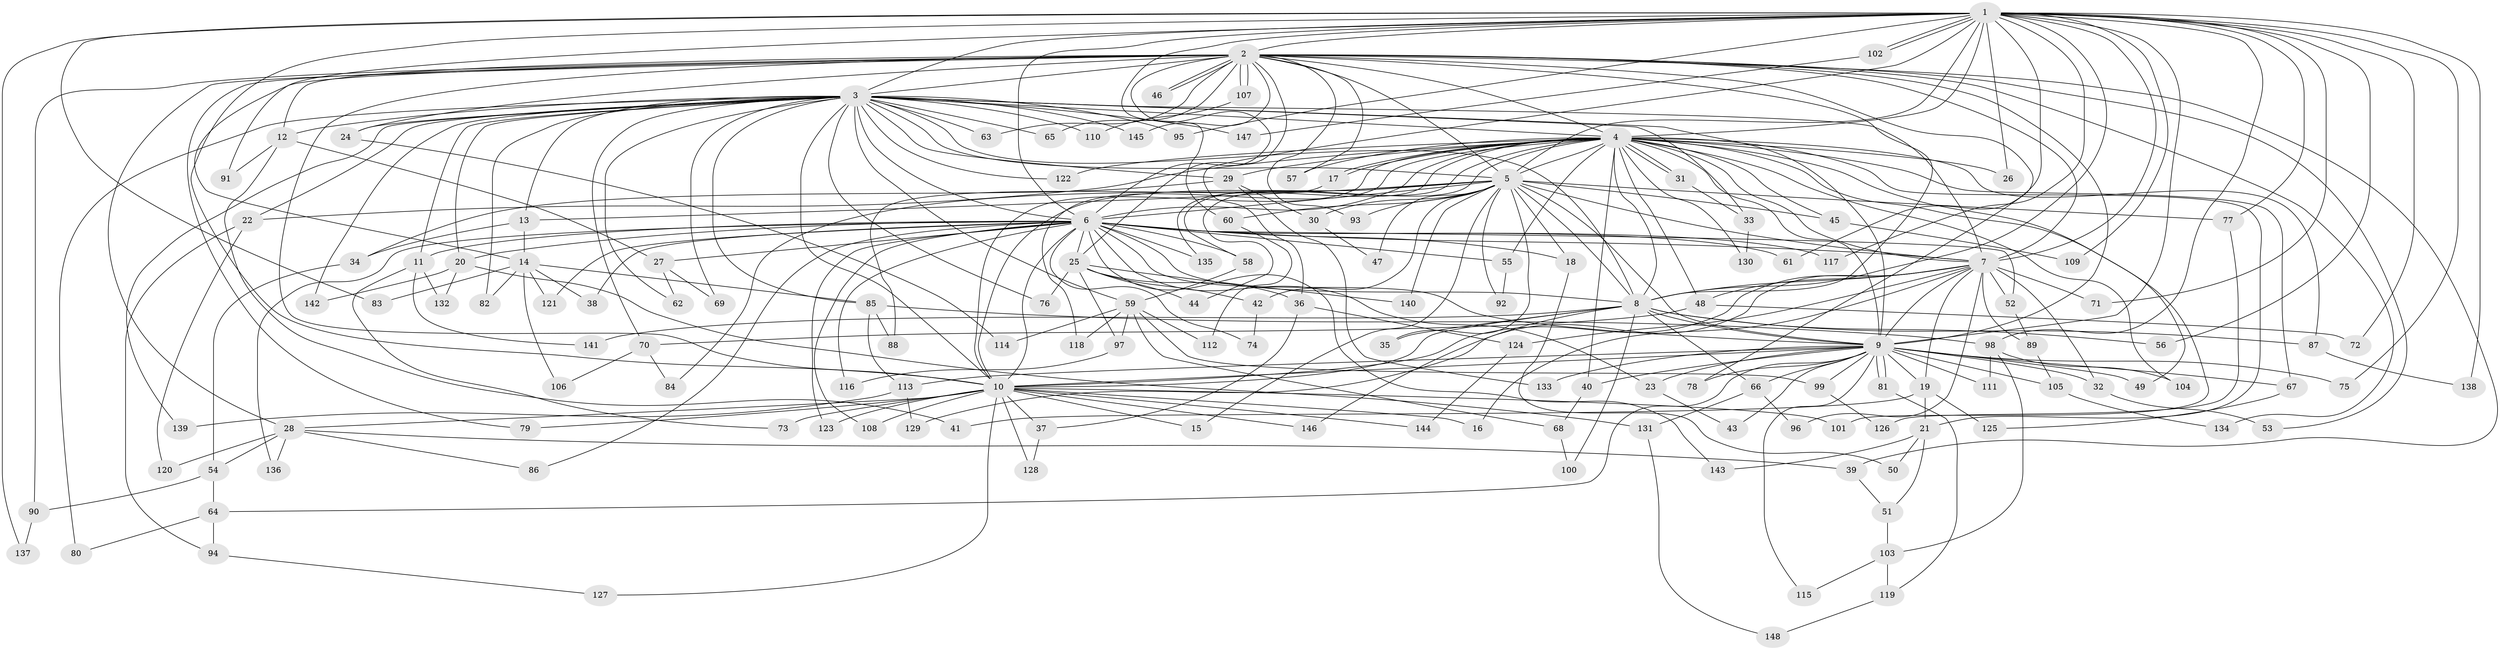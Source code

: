 // Generated by graph-tools (version 1.1) at 2025/01/03/09/25 03:01:17]
// undirected, 148 vertices, 321 edges
graph export_dot {
graph [start="1"]
  node [color=gray90,style=filled];
  1;
  2;
  3;
  4;
  5;
  6;
  7;
  8;
  9;
  10;
  11;
  12;
  13;
  14;
  15;
  16;
  17;
  18;
  19;
  20;
  21;
  22;
  23;
  24;
  25;
  26;
  27;
  28;
  29;
  30;
  31;
  32;
  33;
  34;
  35;
  36;
  37;
  38;
  39;
  40;
  41;
  42;
  43;
  44;
  45;
  46;
  47;
  48;
  49;
  50;
  51;
  52;
  53;
  54;
  55;
  56;
  57;
  58;
  59;
  60;
  61;
  62;
  63;
  64;
  65;
  66;
  67;
  68;
  69;
  70;
  71;
  72;
  73;
  74;
  75;
  76;
  77;
  78;
  79;
  80;
  81;
  82;
  83;
  84;
  85;
  86;
  87;
  88;
  89;
  90;
  91;
  92;
  93;
  94;
  95;
  96;
  97;
  98;
  99;
  100;
  101;
  102;
  103;
  104;
  105;
  106;
  107;
  108;
  109;
  110;
  111;
  112;
  113;
  114;
  115;
  116;
  117;
  118;
  119;
  120;
  121;
  122;
  123;
  124;
  125;
  126;
  127;
  128;
  129;
  130;
  131;
  132;
  133;
  134;
  135;
  136;
  137;
  138;
  139;
  140;
  141;
  142;
  143;
  144;
  145;
  146;
  147;
  148;
  1 -- 2;
  1 -- 3;
  1 -- 4;
  1 -- 5;
  1 -- 6;
  1 -- 7;
  1 -- 8;
  1 -- 9;
  1 -- 10;
  1 -- 26;
  1 -- 36;
  1 -- 56;
  1 -- 60;
  1 -- 61;
  1 -- 71;
  1 -- 72;
  1 -- 75;
  1 -- 77;
  1 -- 83;
  1 -- 91;
  1 -- 95;
  1 -- 98;
  1 -- 102;
  1 -- 102;
  1 -- 109;
  1 -- 117;
  1 -- 137;
  1 -- 138;
  2 -- 3;
  2 -- 4;
  2 -- 5;
  2 -- 6;
  2 -- 7;
  2 -- 8;
  2 -- 9;
  2 -- 10;
  2 -- 12;
  2 -- 14;
  2 -- 24;
  2 -- 25;
  2 -- 28;
  2 -- 39;
  2 -- 46;
  2 -- 46;
  2 -- 53;
  2 -- 57;
  2 -- 63;
  2 -- 65;
  2 -- 78;
  2 -- 79;
  2 -- 90;
  2 -- 93;
  2 -- 107;
  2 -- 107;
  2 -- 134;
  2 -- 145;
  3 -- 4;
  3 -- 5;
  3 -- 6;
  3 -- 7;
  3 -- 8;
  3 -- 9;
  3 -- 10;
  3 -- 11;
  3 -- 12;
  3 -- 13;
  3 -- 20;
  3 -- 22;
  3 -- 24;
  3 -- 29;
  3 -- 33;
  3 -- 59;
  3 -- 62;
  3 -- 63;
  3 -- 65;
  3 -- 69;
  3 -- 70;
  3 -- 76;
  3 -- 80;
  3 -- 82;
  3 -- 85;
  3 -- 95;
  3 -- 110;
  3 -- 122;
  3 -- 139;
  3 -- 142;
  3 -- 145;
  3 -- 147;
  4 -- 5;
  4 -- 6;
  4 -- 7;
  4 -- 8;
  4 -- 9;
  4 -- 10;
  4 -- 17;
  4 -- 17;
  4 -- 21;
  4 -- 22;
  4 -- 26;
  4 -- 29;
  4 -- 31;
  4 -- 31;
  4 -- 40;
  4 -- 44;
  4 -- 45;
  4 -- 48;
  4 -- 49;
  4 -- 55;
  4 -- 57;
  4 -- 58;
  4 -- 67;
  4 -- 87;
  4 -- 101;
  4 -- 104;
  4 -- 118;
  4 -- 122;
  4 -- 130;
  4 -- 135;
  5 -- 6;
  5 -- 7;
  5 -- 8;
  5 -- 9;
  5 -- 10;
  5 -- 13;
  5 -- 15;
  5 -- 18;
  5 -- 30;
  5 -- 35;
  5 -- 42;
  5 -- 45;
  5 -- 47;
  5 -- 60;
  5 -- 77;
  5 -- 84;
  5 -- 92;
  5 -- 93;
  5 -- 140;
  6 -- 7;
  6 -- 8;
  6 -- 9;
  6 -- 10;
  6 -- 11;
  6 -- 18;
  6 -- 20;
  6 -- 23;
  6 -- 25;
  6 -- 27;
  6 -- 38;
  6 -- 52;
  6 -- 55;
  6 -- 58;
  6 -- 61;
  6 -- 74;
  6 -- 86;
  6 -- 108;
  6 -- 116;
  6 -- 117;
  6 -- 121;
  6 -- 123;
  6 -- 135;
  6 -- 136;
  6 -- 143;
  7 -- 8;
  7 -- 9;
  7 -- 10;
  7 -- 16;
  7 -- 19;
  7 -- 32;
  7 -- 48;
  7 -- 52;
  7 -- 71;
  7 -- 89;
  7 -- 96;
  7 -- 124;
  7 -- 129;
  8 -- 9;
  8 -- 10;
  8 -- 35;
  8 -- 56;
  8 -- 66;
  8 -- 87;
  8 -- 100;
  8 -- 141;
  8 -- 146;
  9 -- 10;
  9 -- 19;
  9 -- 23;
  9 -- 32;
  9 -- 40;
  9 -- 43;
  9 -- 49;
  9 -- 64;
  9 -- 66;
  9 -- 67;
  9 -- 75;
  9 -- 78;
  9 -- 81;
  9 -- 81;
  9 -- 99;
  9 -- 105;
  9 -- 111;
  9 -- 113;
  9 -- 115;
  9 -- 133;
  10 -- 15;
  10 -- 16;
  10 -- 28;
  10 -- 37;
  10 -- 73;
  10 -- 79;
  10 -- 101;
  10 -- 108;
  10 -- 123;
  10 -- 127;
  10 -- 128;
  10 -- 144;
  10 -- 146;
  11 -- 73;
  11 -- 132;
  11 -- 141;
  12 -- 27;
  12 -- 41;
  12 -- 91;
  13 -- 14;
  13 -- 34;
  14 -- 38;
  14 -- 82;
  14 -- 83;
  14 -- 85;
  14 -- 106;
  14 -- 121;
  17 -- 88;
  18 -- 50;
  19 -- 21;
  19 -- 41;
  19 -- 125;
  20 -- 131;
  20 -- 132;
  20 -- 142;
  21 -- 50;
  21 -- 51;
  21 -- 143;
  22 -- 94;
  22 -- 120;
  23 -- 43;
  24 -- 114;
  25 -- 36;
  25 -- 42;
  25 -- 44;
  25 -- 76;
  25 -- 97;
  25 -- 140;
  27 -- 62;
  27 -- 69;
  28 -- 39;
  28 -- 54;
  28 -- 86;
  28 -- 120;
  28 -- 136;
  29 -- 30;
  29 -- 34;
  29 -- 133;
  30 -- 47;
  31 -- 33;
  32 -- 53;
  33 -- 130;
  34 -- 54;
  36 -- 37;
  36 -- 124;
  37 -- 128;
  39 -- 51;
  40 -- 68;
  42 -- 74;
  45 -- 109;
  48 -- 70;
  48 -- 72;
  51 -- 103;
  52 -- 89;
  54 -- 64;
  54 -- 90;
  55 -- 92;
  58 -- 59;
  59 -- 68;
  59 -- 97;
  59 -- 99;
  59 -- 112;
  59 -- 114;
  59 -- 118;
  60 -- 112;
  64 -- 80;
  64 -- 94;
  66 -- 96;
  66 -- 131;
  67 -- 125;
  68 -- 100;
  70 -- 84;
  70 -- 106;
  77 -- 126;
  81 -- 119;
  85 -- 88;
  85 -- 98;
  85 -- 113;
  87 -- 138;
  89 -- 105;
  90 -- 137;
  94 -- 127;
  97 -- 116;
  98 -- 103;
  98 -- 104;
  98 -- 111;
  99 -- 126;
  102 -- 147;
  103 -- 115;
  103 -- 119;
  105 -- 134;
  107 -- 110;
  113 -- 129;
  113 -- 139;
  119 -- 148;
  124 -- 144;
  131 -- 148;
}
